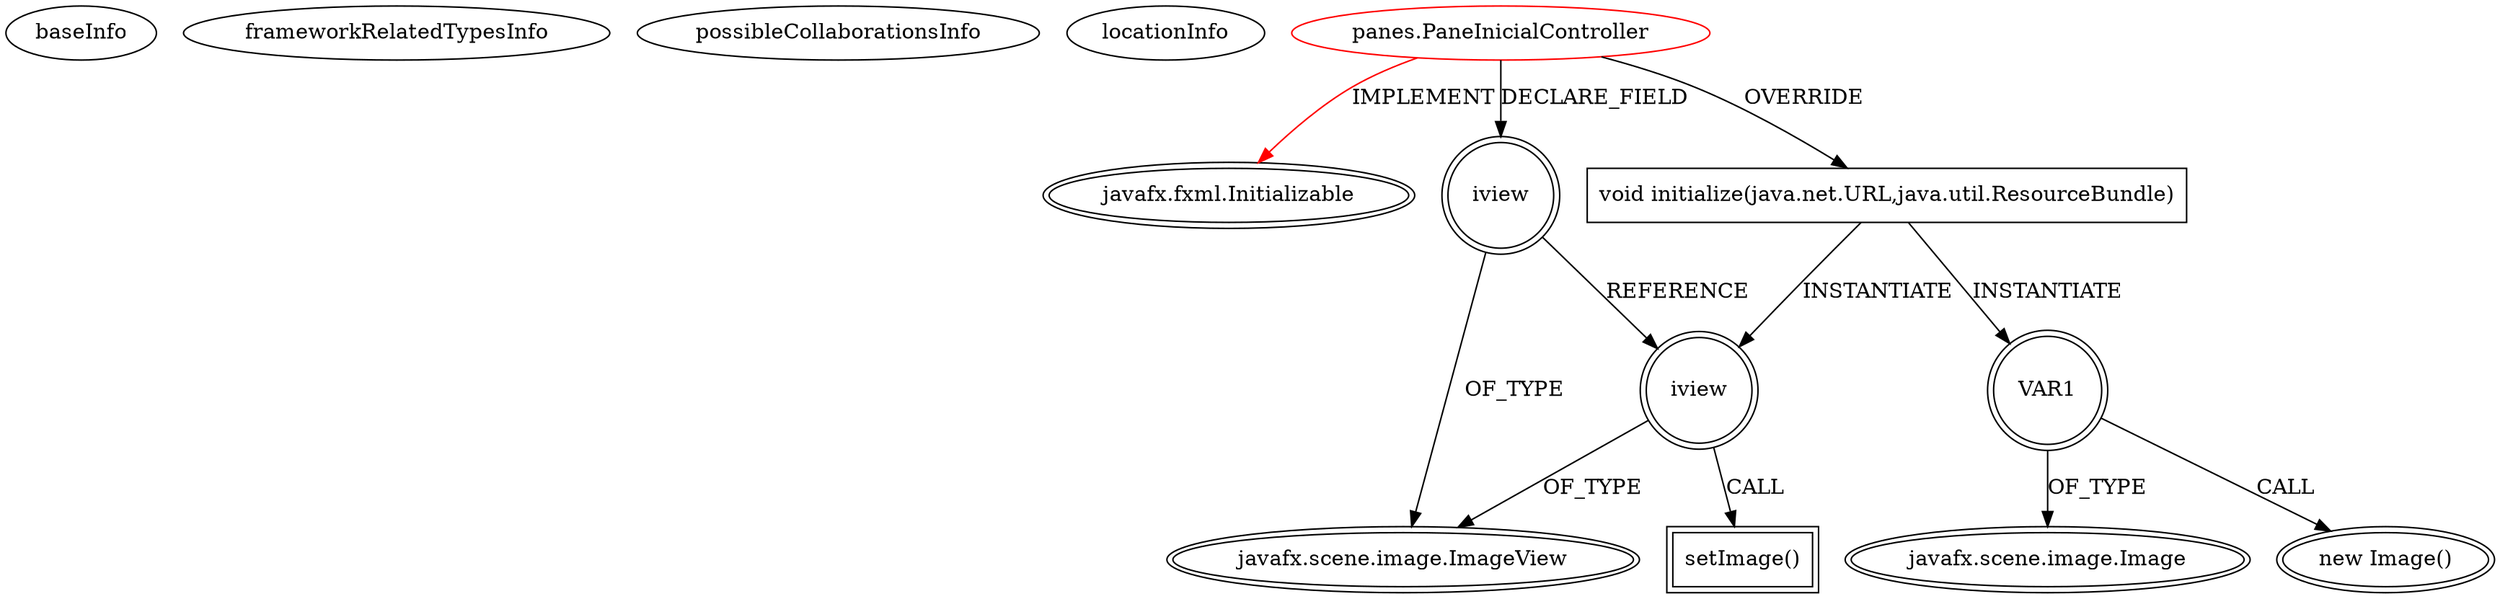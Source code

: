 digraph {
baseInfo[graphId=2456,category="extension_graph",isAnonymous=false,possibleRelation=false]
frameworkRelatedTypesInfo[0="javafx.fxml.Initializable"]
possibleCollaborationsInfo[]
locationInfo[projectName="diegobza-mmq",filePath="/diegobza-mmq/mmq-master/src/panes/PaneInicialController.java",contextSignature="PaneInicialController",graphId="2456"]
0[label="panes.PaneInicialController",vertexType="ROOT_CLIENT_CLASS_DECLARATION",isFrameworkType=false,color=red]
1[label="javafx.fxml.Initializable",vertexType="FRAMEWORK_INTERFACE_TYPE",isFrameworkType=true,peripheries=2]
2[label="iview",vertexType="FIELD_DECLARATION",isFrameworkType=true,peripheries=2,shape=circle]
3[label="javafx.scene.image.ImageView",vertexType="FRAMEWORK_CLASS_TYPE",isFrameworkType=true,peripheries=2]
4[label="void initialize(java.net.URL,java.util.ResourceBundle)",vertexType="OVERRIDING_METHOD_DECLARATION",isFrameworkType=false,shape=box]
5[label="iview",vertexType="VARIABLE_EXPRESION",isFrameworkType=true,peripheries=2,shape=circle]
6[label="setImage()",vertexType="INSIDE_CALL",isFrameworkType=true,peripheries=2,shape=box]
9[label="VAR1",vertexType="VARIABLE_EXPRESION",isFrameworkType=true,peripheries=2,shape=circle]
10[label="javafx.scene.image.Image",vertexType="FRAMEWORK_CLASS_TYPE",isFrameworkType=true,peripheries=2]
8[label="new Image()",vertexType="CONSTRUCTOR_CALL",isFrameworkType=true,peripheries=2]
0->1[label="IMPLEMENT",color=red]
0->2[label="DECLARE_FIELD"]
2->3[label="OF_TYPE"]
0->4[label="OVERRIDE"]
4->5[label="INSTANTIATE"]
2->5[label="REFERENCE"]
5->3[label="OF_TYPE"]
5->6[label="CALL"]
4->9[label="INSTANTIATE"]
9->10[label="OF_TYPE"]
9->8[label="CALL"]
}
